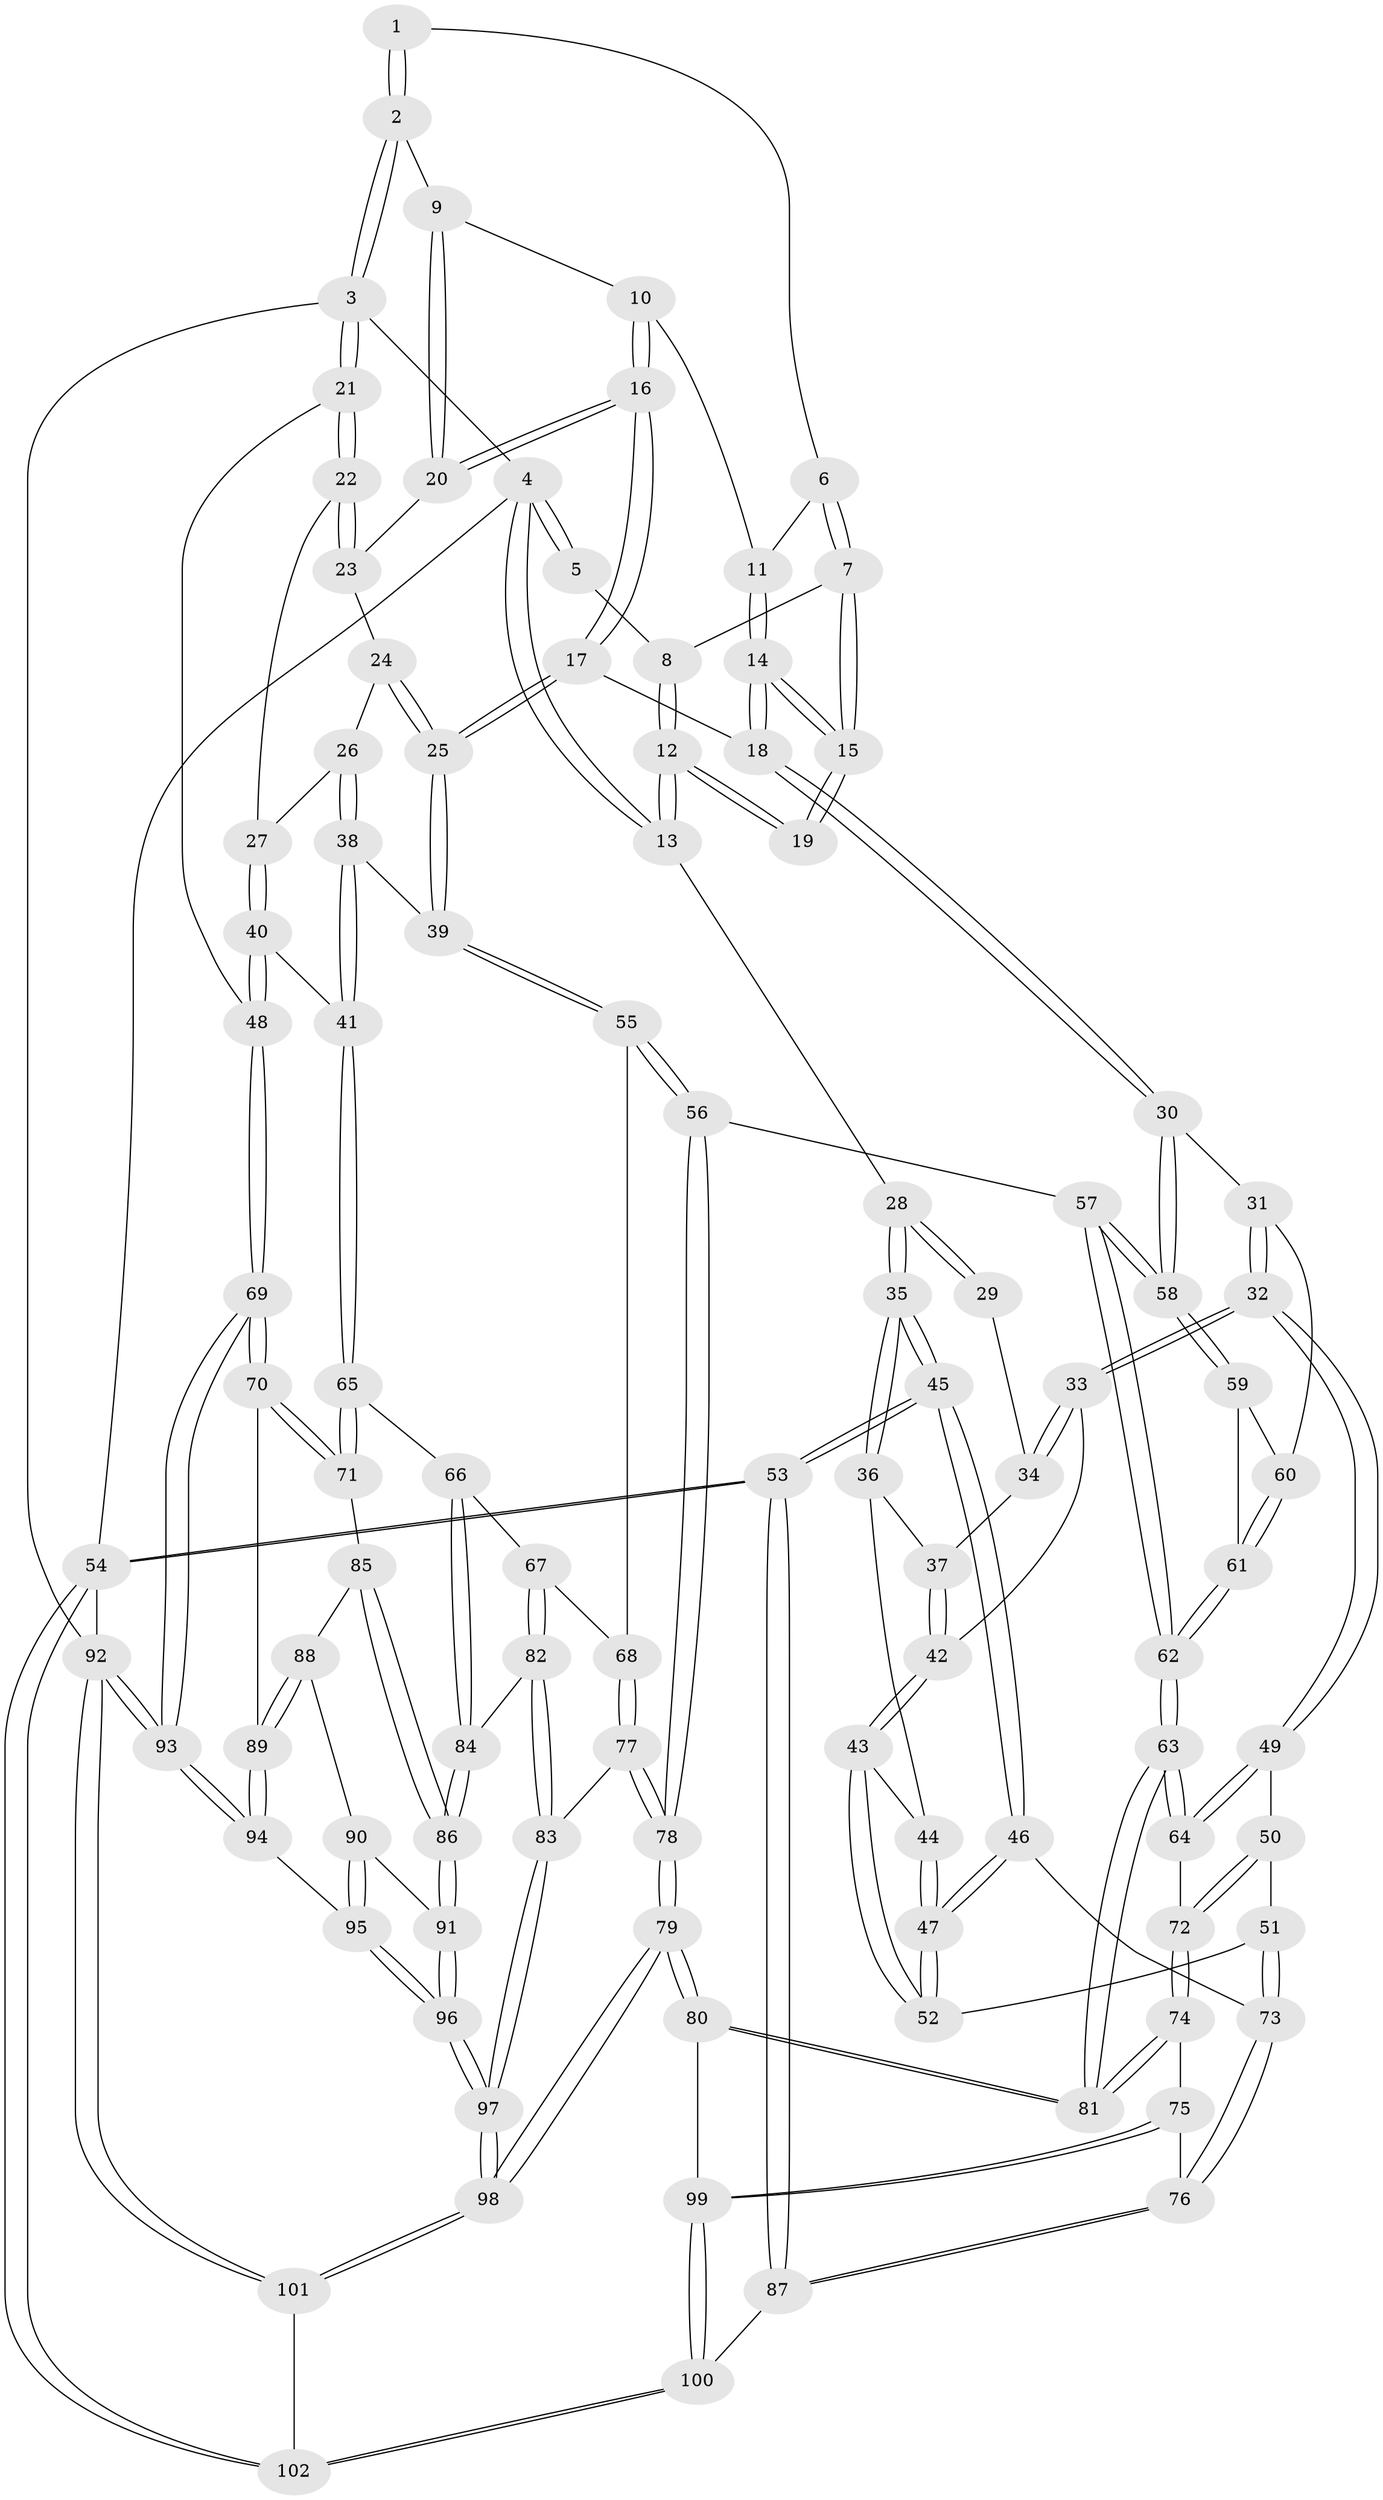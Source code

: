 // coarse degree distribution, {2: 0.1095890410958904, 5: 0.0410958904109589, 4: 0.1506849315068493, 3: 0.6986301369863014}
// Generated by graph-tools (version 1.1) at 2025/54/03/04/25 22:54:14]
// undirected, 102 vertices, 252 edges
graph export_dot {
  node [color=gray90,style=filled];
  1 [pos="+0.2923101749951907+0"];
  2 [pos="+0.7607672956321893+0"];
  3 [pos="+1+0"];
  4 [pos="+0+0"];
  5 [pos="+0+0"];
  6 [pos="+0.28068589050713205+0"];
  7 [pos="+0.22620401693551612+0.079250292645239"];
  8 [pos="+0.1217045191020753+0.07370659900408642"];
  9 [pos="+0.7523948012330061+0"];
  10 [pos="+0.5040539414027577+0.0911550987630906"];
  11 [pos="+0.42215186720051473+0.09697216840068756"];
  12 [pos="+0+0.09142169796121113"];
  13 [pos="+0+0.08552100129677921"];
  14 [pos="+0.3325966389680937+0.27111754923671877"];
  15 [pos="+0.23730491517735539+0.19175725668051247"];
  16 [pos="+0.49359797398568866+0.28453352556213996"];
  17 [pos="+0.44853381322394964+0.3596671518370888"];
  18 [pos="+0.39059791731435095+0.35998130543165474"];
  19 [pos="+0.2365107457708689+0.19206913223773645"];
  20 [pos="+0.7650643800126639+0.07516280344972383"];
  21 [pos="+1+0.26495016267718435"];
  22 [pos="+1+0.25443396148472713"];
  23 [pos="+0.7804609922884097+0.11739276877338979"];
  24 [pos="+0.7821750832549301+0.14851629557737966"];
  25 [pos="+0.5454690043338093+0.41648402246769256"];
  26 [pos="+0.8016445087284727+0.22139987605321293"];
  27 [pos="+0.8922198217342688+0.31230313207725036"];
  28 [pos="+0+0.09464065803435213"];
  29 [pos="+0.13759585524827617+0.25339067444454266"];
  30 [pos="+0.3392500837843148+0.4194826303637571"];
  31 [pos="+0.3353479374272148+0.42349686638079637"];
  32 [pos="+0.33366109715703685+0.4246161939462778"];
  33 [pos="+0.1940580686810927+0.41157647112970486"];
  34 [pos="+0.12477490511576123+0.28378101249405663"];
  35 [pos="+0+0.196690055212612"];
  36 [pos="+0.06055936905463272+0.35221898748102015"];
  37 [pos="+0.06346409105215589+0.3511116501952596"];
  38 [pos="+0.7088211312077898+0.45935287161139565"];
  39 [pos="+0.5891239357467086+0.4569217535844382"];
  40 [pos="+0.9056232674265651+0.4701232066006204"];
  41 [pos="+0.7855558874122229+0.5035736457819215"];
  42 [pos="+0.18411090125463334+0.4134301111910386"];
  43 [pos="+0.13294484002731255+0.4492980907204774"];
  44 [pos="+0.05731683659509471+0.3890930787107929"];
  45 [pos="+0+0.6007580536699153"];
  46 [pos="+0+0.5834190229299855"];
  47 [pos="+0.0038418169726101843+0.5310114737075321"];
  48 [pos="+1+0.5522375819165132"];
  49 [pos="+0.2892258126223816+0.49915438333916506"];
  50 [pos="+0.241345546149477+0.5545300046272013"];
  51 [pos="+0.22978890589082693+0.5597233432150792"];
  52 [pos="+0.10431963522997517+0.48606925923600997"];
  53 [pos="+0+1"];
  54 [pos="+0+1"];
  55 [pos="+0.5738328247178522+0.5494219797020498"];
  56 [pos="+0.5029576969488282+0.6219869745369533"];
  57 [pos="+0.486976099498913+0.6265399640970869"];
  58 [pos="+0.4661284760703037+0.6093818997435454"];
  59 [pos="+0.43383681011487263+0.5944244317796136"];
  60 [pos="+0.3645770683428621+0.5047716573735823"];
  61 [pos="+0.39106507150462505+0.6028328262533038"];
  62 [pos="+0.3960785520211198+0.6911688671071027"];
  63 [pos="+0.39433591603154816+0.6937095457531695"];
  64 [pos="+0.3706722347669196+0.6899129765591048"];
  65 [pos="+0.7868694237342412+0.6125683601256647"];
  66 [pos="+0.7458911570030241+0.6405496380279811"];
  67 [pos="+0.658907093076537+0.6489299491096898"];
  68 [pos="+0.6034376612997486+0.6059927064857825"];
  69 [pos="+1+0.6546226424948165"];
  70 [pos="+1+0.660438448750763"];
  71 [pos="+0.7999248312275151+0.62899560046331"];
  72 [pos="+0.30150880131309615+0.6976900199315939"];
  73 [pos="+0.11626407684790396+0.6543488734164146"];
  74 [pos="+0.21452207743728818+0.7764012161317106"];
  75 [pos="+0.18973062575165117+0.7860977360837494"];
  76 [pos="+0.179977929843216+0.789402753996551"];
  77 [pos="+0.5717592659321243+0.7877506125607895"];
  78 [pos="+0.5597617155908761+0.7958952517967632"];
  79 [pos="+0.5010428671071574+0.8697097936721657"];
  80 [pos="+0.47611571906839123+0.8595904775611489"];
  81 [pos="+0.46404459576882606+0.8456349026827008"];
  82 [pos="+0.6543198774744848+0.7615010854766029"];
  83 [pos="+0.6530181017997269+0.7620254378068294"];
  84 [pos="+0.6978559057216069+0.7628124197251891"];
  85 [pos="+0.8268205268903038+0.7121954109066804"];
  86 [pos="+0.7239087444426143+0.7767845928316245"];
  87 [pos="+0.16957907965368854+0.8147133390566078"];
  88 [pos="+0.8723655659742329+0.7493113513183132"];
  89 [pos="+0.9265558139103092+0.7547677467663938"];
  90 [pos="+0.8425079812158156+0.7898996331242871"];
  91 [pos="+0.7335836095484044+0.7940272763370597"];
  92 [pos="+1+1"];
  93 [pos="+1+0.9993982084889066"];
  94 [pos="+0.898069506043909+0.9144665405666731"];
  95 [pos="+0.7861342580600849+0.9552984791390391"];
  96 [pos="+0.7823076429321001+0.9579259385325943"];
  97 [pos="+0.7422157893699226+1"];
  98 [pos="+0.6455729997881998+1"];
  99 [pos="+0.3867610558758061+0.8972482831600642"];
  100 [pos="+0.2749800509680738+0.9538086343489215"];
  101 [pos="+0.6449641359585284+1"];
  102 [pos="+0.22569635206106442+1"];
  1 -- 2;
  1 -- 2;
  1 -- 6;
  2 -- 3;
  2 -- 3;
  2 -- 9;
  3 -- 4;
  3 -- 21;
  3 -- 21;
  3 -- 92;
  4 -- 5;
  4 -- 5;
  4 -- 13;
  4 -- 13;
  4 -- 54;
  5 -- 8;
  6 -- 7;
  6 -- 7;
  6 -- 11;
  7 -- 8;
  7 -- 15;
  7 -- 15;
  8 -- 12;
  8 -- 12;
  9 -- 10;
  9 -- 20;
  9 -- 20;
  10 -- 11;
  10 -- 16;
  10 -- 16;
  11 -- 14;
  11 -- 14;
  12 -- 13;
  12 -- 13;
  12 -- 19;
  12 -- 19;
  13 -- 28;
  14 -- 15;
  14 -- 15;
  14 -- 18;
  14 -- 18;
  15 -- 19;
  15 -- 19;
  16 -- 17;
  16 -- 17;
  16 -- 20;
  16 -- 20;
  17 -- 18;
  17 -- 25;
  17 -- 25;
  18 -- 30;
  18 -- 30;
  20 -- 23;
  21 -- 22;
  21 -- 22;
  21 -- 48;
  22 -- 23;
  22 -- 23;
  22 -- 27;
  23 -- 24;
  24 -- 25;
  24 -- 25;
  24 -- 26;
  25 -- 39;
  25 -- 39;
  26 -- 27;
  26 -- 38;
  26 -- 38;
  27 -- 40;
  27 -- 40;
  28 -- 29;
  28 -- 29;
  28 -- 35;
  28 -- 35;
  29 -- 34;
  30 -- 31;
  30 -- 58;
  30 -- 58;
  31 -- 32;
  31 -- 32;
  31 -- 60;
  32 -- 33;
  32 -- 33;
  32 -- 49;
  32 -- 49;
  33 -- 34;
  33 -- 34;
  33 -- 42;
  34 -- 37;
  35 -- 36;
  35 -- 36;
  35 -- 45;
  35 -- 45;
  36 -- 37;
  36 -- 44;
  37 -- 42;
  37 -- 42;
  38 -- 39;
  38 -- 41;
  38 -- 41;
  39 -- 55;
  39 -- 55;
  40 -- 41;
  40 -- 48;
  40 -- 48;
  41 -- 65;
  41 -- 65;
  42 -- 43;
  42 -- 43;
  43 -- 44;
  43 -- 52;
  43 -- 52;
  44 -- 47;
  44 -- 47;
  45 -- 46;
  45 -- 46;
  45 -- 53;
  45 -- 53;
  46 -- 47;
  46 -- 47;
  46 -- 73;
  47 -- 52;
  47 -- 52;
  48 -- 69;
  48 -- 69;
  49 -- 50;
  49 -- 64;
  49 -- 64;
  50 -- 51;
  50 -- 72;
  50 -- 72;
  51 -- 52;
  51 -- 73;
  51 -- 73;
  53 -- 54;
  53 -- 54;
  53 -- 87;
  53 -- 87;
  54 -- 102;
  54 -- 102;
  54 -- 92;
  55 -- 56;
  55 -- 56;
  55 -- 68;
  56 -- 57;
  56 -- 78;
  56 -- 78;
  57 -- 58;
  57 -- 58;
  57 -- 62;
  57 -- 62;
  58 -- 59;
  58 -- 59;
  59 -- 60;
  59 -- 61;
  60 -- 61;
  60 -- 61;
  61 -- 62;
  61 -- 62;
  62 -- 63;
  62 -- 63;
  63 -- 64;
  63 -- 64;
  63 -- 81;
  63 -- 81;
  64 -- 72;
  65 -- 66;
  65 -- 71;
  65 -- 71;
  66 -- 67;
  66 -- 84;
  66 -- 84;
  67 -- 68;
  67 -- 82;
  67 -- 82;
  68 -- 77;
  68 -- 77;
  69 -- 70;
  69 -- 70;
  69 -- 93;
  69 -- 93;
  70 -- 71;
  70 -- 71;
  70 -- 89;
  71 -- 85;
  72 -- 74;
  72 -- 74;
  73 -- 76;
  73 -- 76;
  74 -- 75;
  74 -- 81;
  74 -- 81;
  75 -- 76;
  75 -- 99;
  75 -- 99;
  76 -- 87;
  76 -- 87;
  77 -- 78;
  77 -- 78;
  77 -- 83;
  78 -- 79;
  78 -- 79;
  79 -- 80;
  79 -- 80;
  79 -- 98;
  79 -- 98;
  80 -- 81;
  80 -- 81;
  80 -- 99;
  82 -- 83;
  82 -- 83;
  82 -- 84;
  83 -- 97;
  83 -- 97;
  84 -- 86;
  84 -- 86;
  85 -- 86;
  85 -- 86;
  85 -- 88;
  86 -- 91;
  86 -- 91;
  87 -- 100;
  88 -- 89;
  88 -- 89;
  88 -- 90;
  89 -- 94;
  89 -- 94;
  90 -- 91;
  90 -- 95;
  90 -- 95;
  91 -- 96;
  91 -- 96;
  92 -- 93;
  92 -- 93;
  92 -- 101;
  92 -- 101;
  93 -- 94;
  93 -- 94;
  94 -- 95;
  95 -- 96;
  95 -- 96;
  96 -- 97;
  96 -- 97;
  97 -- 98;
  97 -- 98;
  98 -- 101;
  98 -- 101;
  99 -- 100;
  99 -- 100;
  100 -- 102;
  100 -- 102;
  101 -- 102;
}
